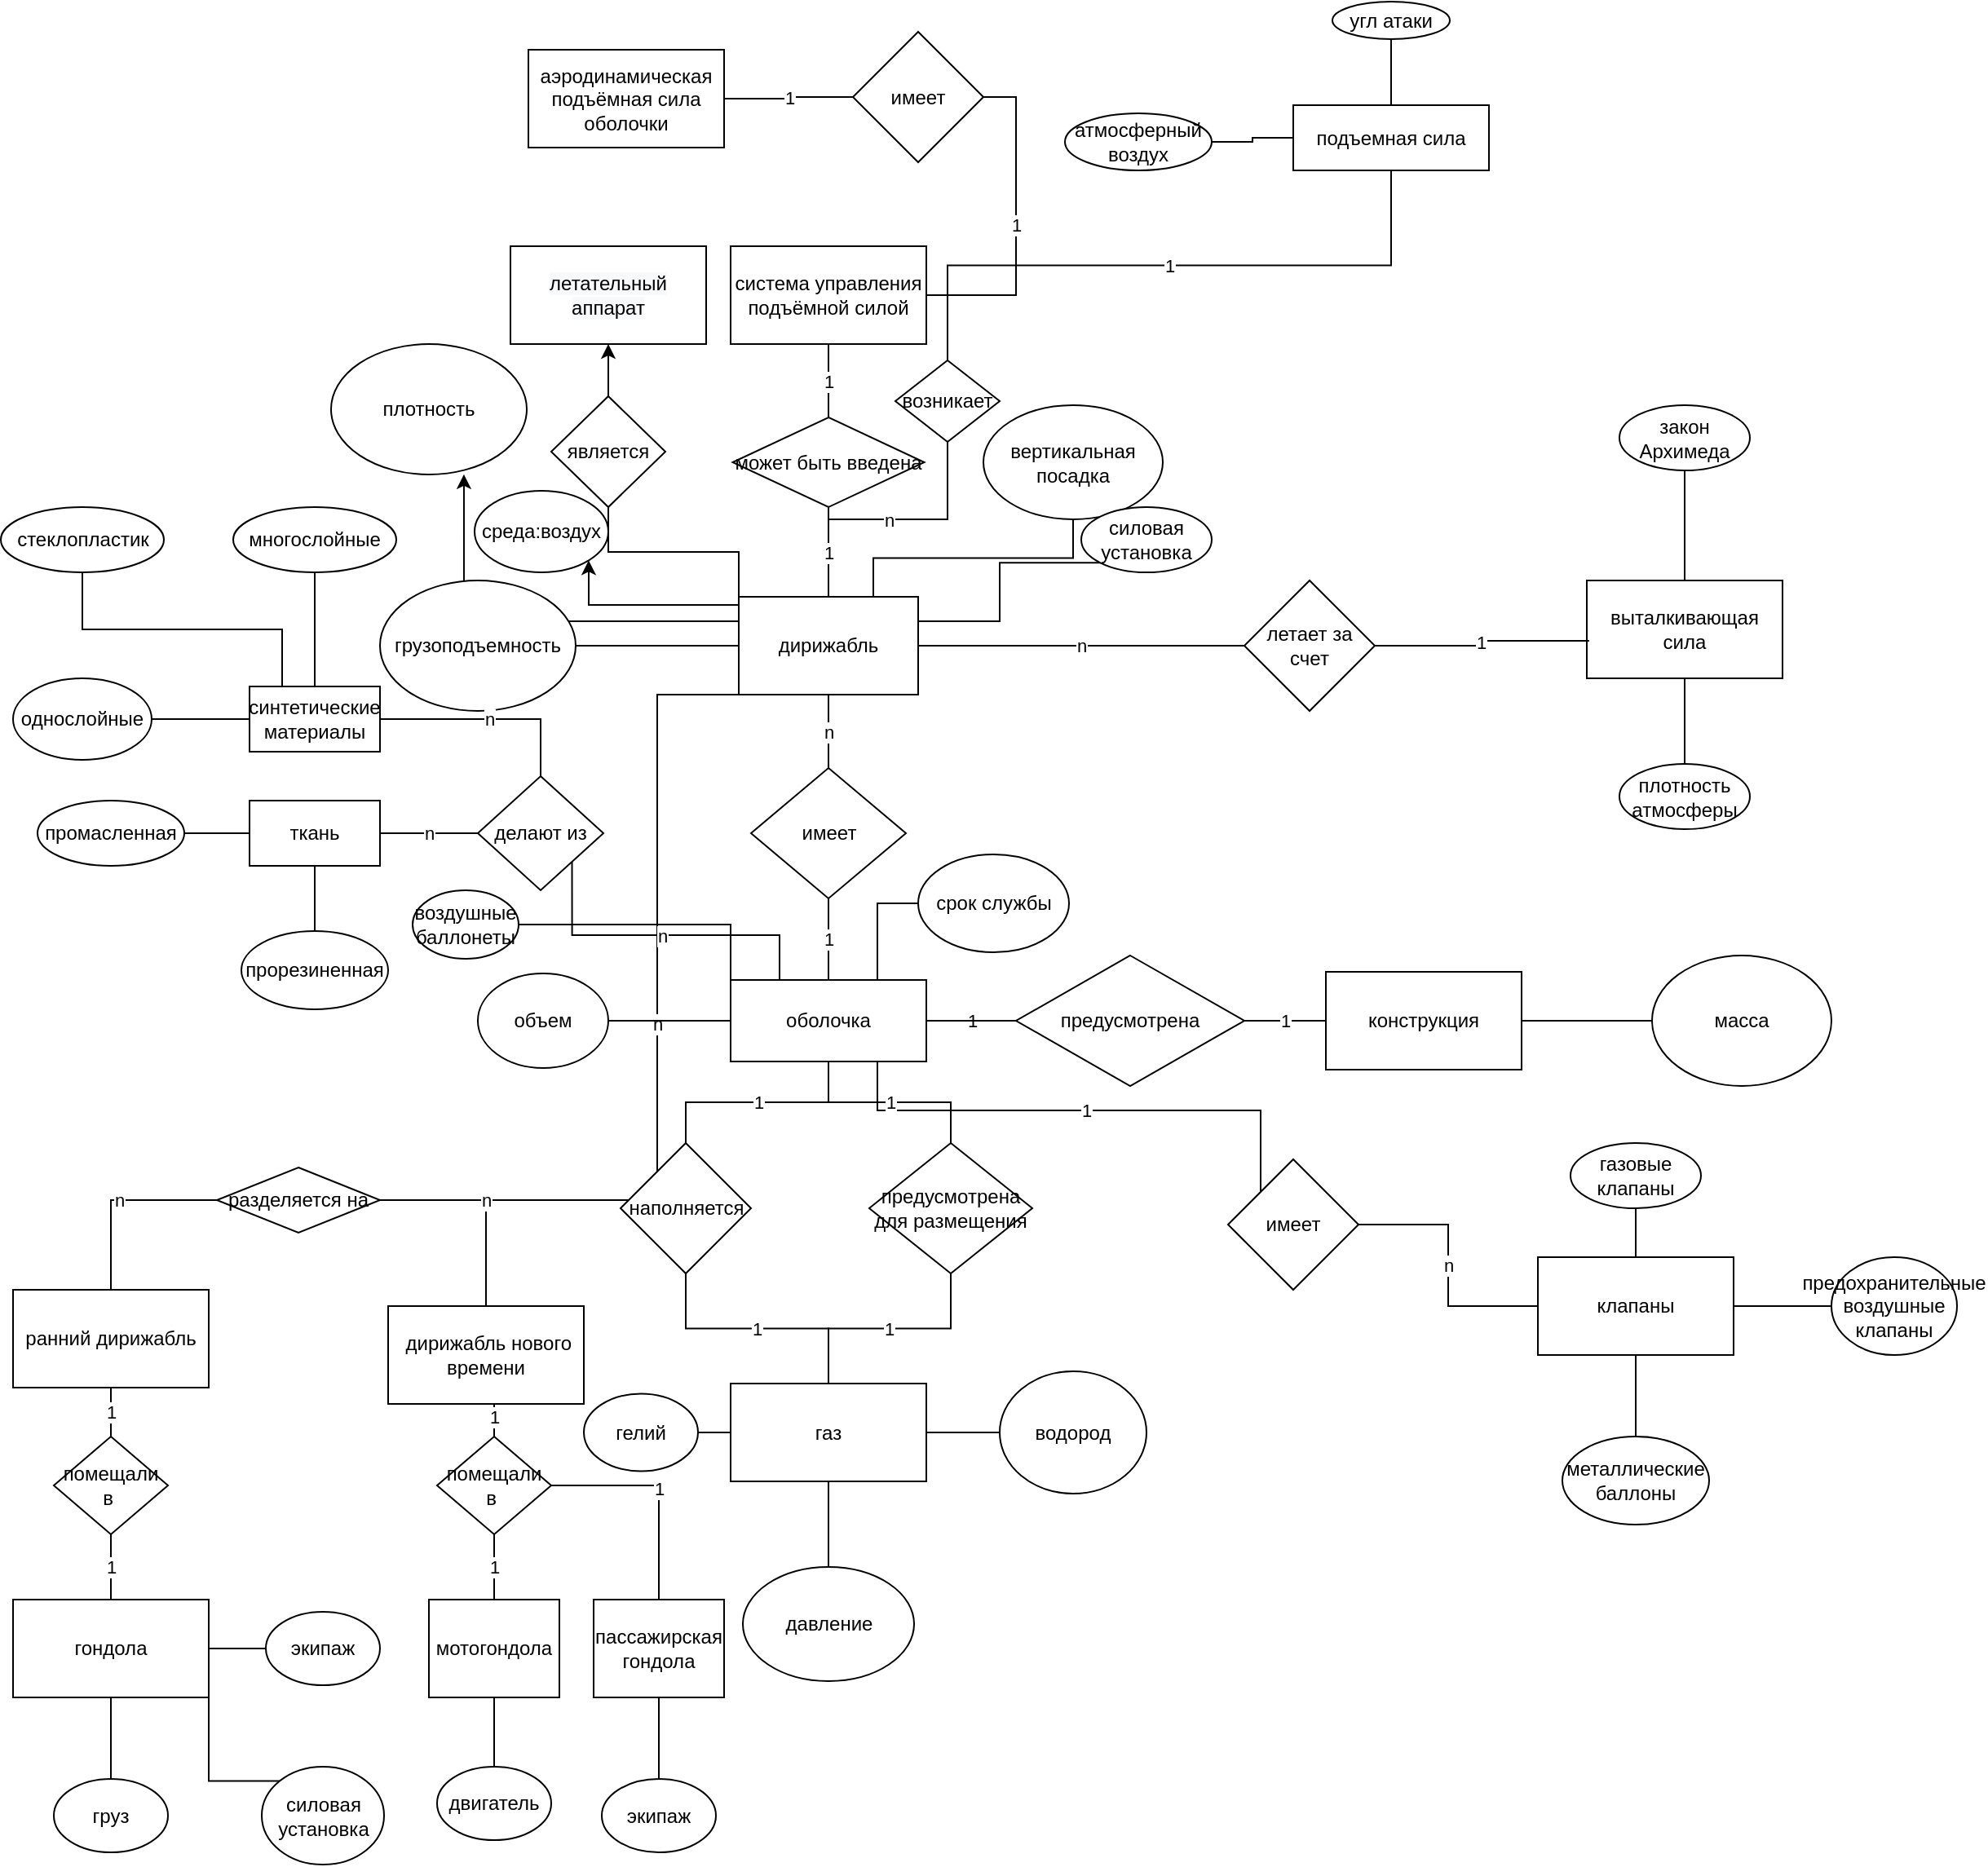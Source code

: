 <mxfile version="13.7.9" type="github">
  <diagram name="Page-1" id="e7e014a7-5840-1c2e-5031-d8a46d1fe8dd">
    <mxGraphModel dx="1019" dy="1300" grid="1" gridSize="10" guides="1" tooltips="1" connect="1" arrows="1" fold="1" page="1" pageScale="1" pageWidth="1169" pageHeight="826" background="#ffffff" math="0" shadow="0">
      <root>
        <mxCell id="0" />
        <mxCell id="1" parent="0" />
        <mxCell id="S3x_8TABIhDuIVY4ZjJv-3" style="edgeStyle=orthogonalEdgeStyle;rounded=0;orthogonalLoop=1;jettySize=auto;html=1;exitX=0;exitY=0.5;exitDx=0;exitDy=0;entryX=1;entryY=0.5;entryDx=0;entryDy=0;endArrow=none;endFill=0;" parent="1" source="-91IB5rKH4mA4wppxQWp-46" target="S3x_8TABIhDuIVY4ZjJv-2" edge="1">
          <mxGeometry relative="1" as="geometry" />
        </mxCell>
        <mxCell id="S3x_8TABIhDuIVY4ZjJv-4" value="n" style="edgeStyle=orthogonalEdgeStyle;rounded=0;orthogonalLoop=1;jettySize=auto;html=1;exitX=0.5;exitY=1;exitDx=0;exitDy=0;entryX=0.5;entryY=0;entryDx=0;entryDy=0;endArrow=none;endFill=0;" parent="1" source="-91IB5rKH4mA4wppxQWp-46" target="-91IB5rKH4mA4wppxQWp-58" edge="1">
          <mxGeometry relative="1" as="geometry" />
        </mxCell>
        <mxCell id="S3x_8TABIhDuIVY4ZjJv-77" style="edgeStyle=orthogonalEdgeStyle;rounded=0;orthogonalLoop=1;jettySize=auto;html=1;exitX=0.75;exitY=0;exitDx=0;exitDy=0;entryX=0.5;entryY=1;entryDx=0;entryDy=0;endArrow=none;endFill=0;" parent="1" source="-91IB5rKH4mA4wppxQWp-46" target="S3x_8TABIhDuIVY4ZjJv-76" edge="1">
          <mxGeometry relative="1" as="geometry" />
        </mxCell>
        <mxCell id="5s0B7zz0dAn83Aqs95Tz-6" style="edgeStyle=orthogonalEdgeStyle;rounded=0;orthogonalLoop=1;jettySize=auto;html=1;exitX=0;exitY=0.25;exitDx=0;exitDy=0;entryX=0.679;entryY=0.999;entryDx=0;entryDy=0;entryPerimeter=0;" parent="1" source="-91IB5rKH4mA4wppxQWp-46" target="5s0B7zz0dAn83Aqs95Tz-1" edge="1">
          <mxGeometry relative="1" as="geometry" />
        </mxCell>
        <mxCell id="5s0B7zz0dAn83Aqs95Tz-10" style="edgeStyle=orthogonalEdgeStyle;rounded=0;orthogonalLoop=1;jettySize=auto;html=1;exitX=0;exitY=0;exitDx=0;exitDy=0;entryX=1;entryY=1;entryDx=0;entryDy=0;" parent="1" source="-91IB5rKH4mA4wppxQWp-46" target="5s0B7zz0dAn83Aqs95Tz-9" edge="1">
          <mxGeometry relative="1" as="geometry">
            <Array as="points">
              <mxPoint x="480" y="230" />
              <mxPoint x="388" y="230" />
            </Array>
          </mxGeometry>
        </mxCell>
        <mxCell id="xfHBjtVTygURJ7ciJKjO-8" value="n" style="edgeStyle=orthogonalEdgeStyle;rounded=0;orthogonalLoop=1;jettySize=auto;html=1;exitX=1;exitY=0.5;exitDx=0;exitDy=0;endArrow=none;endFill=0;" edge="1" parent="1" source="-91IB5rKH4mA4wppxQWp-46" target="xfHBjtVTygURJ7ciJKjO-7">
          <mxGeometry relative="1" as="geometry" />
        </mxCell>
        <mxCell id="xfHBjtVTygURJ7ciJKjO-20" value="n" style="edgeStyle=orthogonalEdgeStyle;rounded=0;orthogonalLoop=1;jettySize=auto;html=1;exitX=0.5;exitY=0;exitDx=0;exitDy=0;entryX=0.5;entryY=1;entryDx=0;entryDy=0;endArrow=none;endFill=0;" edge="1" parent="1" source="-91IB5rKH4mA4wppxQWp-46" target="xfHBjtVTygURJ7ciJKjO-19">
          <mxGeometry relative="1" as="geometry" />
        </mxCell>
        <mxCell id="xfHBjtVTygURJ7ciJKjO-25" value="n" style="edgeStyle=orthogonalEdgeStyle;rounded=0;orthogonalLoop=1;jettySize=auto;html=1;exitX=0.25;exitY=1;exitDx=0;exitDy=0;entryX=1;entryY=0.5;entryDx=0;entryDy=0;endArrow=none;endFill=0;" edge="1" parent="1" source="-91IB5rKH4mA4wppxQWp-46" target="xfHBjtVTygURJ7ciJKjO-24">
          <mxGeometry relative="1" as="geometry">
            <Array as="points">
              <mxPoint x="430" y="285" />
              <mxPoint x="430" y="595" />
            </Array>
          </mxGeometry>
        </mxCell>
        <mxCell id="-91IB5rKH4mA4wppxQWp-46" value="дирижабль" style="rounded=0;whiteSpace=wrap;html=1;" parent="1" vertex="1">
          <mxGeometry x="480" y="225" width="110" height="60" as="geometry" />
        </mxCell>
        <mxCell id="-91IB5rKH4mA4wppxQWp-52" style="edgeStyle=orthogonalEdgeStyle;rounded=0;orthogonalLoop=1;jettySize=auto;html=1;exitX=0.5;exitY=1;exitDx=0;exitDy=0;entryX=0;entryY=0;entryDx=0;entryDy=0;endArrow=none;endFill=0;" parent="1" source="5s0B7zz0dAn83Aqs95Tz-4" target="-91IB5rKH4mA4wppxQWp-46" edge="1">
          <mxGeometry relative="1" as="geometry">
            <mxPoint x="405" y="177.5" as="sourcePoint" />
          </mxGeometry>
        </mxCell>
        <mxCell id="S3x_8TABIhDuIVY4ZjJv-54" value="n" style="edgeStyle=orthogonalEdgeStyle;rounded=0;orthogonalLoop=1;jettySize=auto;html=1;exitX=0.25;exitY=0;exitDx=0;exitDy=0;entryX=1;entryY=1;entryDx=0;entryDy=0;endArrow=none;endFill=0;" parent="1" source="-91IB5rKH4mA4wppxQWp-57" target="S3x_8TABIhDuIVY4ZjJv-53" edge="1">
          <mxGeometry relative="1" as="geometry" />
        </mxCell>
        <mxCell id="5s0B7zz0dAn83Aqs95Tz-27" value="1" style="edgeStyle=orthogonalEdgeStyle;rounded=0;orthogonalLoop=1;jettySize=auto;html=1;exitX=0.75;exitY=1;exitDx=0;exitDy=0;entryX=0;entryY=0;entryDx=0;entryDy=0;endArrow=none;endFill=0;" parent="1" source="-91IB5rKH4mA4wppxQWp-57" target="5s0B7zz0dAn83Aqs95Tz-26" edge="1">
          <mxGeometry relative="1" as="geometry" />
        </mxCell>
        <mxCell id="-91IB5rKH4mA4wppxQWp-57" value="оболочка" style="rounded=0;whiteSpace=wrap;html=1;" parent="1" vertex="1">
          <mxGeometry x="475" y="460" width="120" height="50" as="geometry" />
        </mxCell>
        <mxCell id="S3x_8TABIhDuIVY4ZjJv-5" value="1" style="edgeStyle=orthogonalEdgeStyle;rounded=0;orthogonalLoop=1;jettySize=auto;html=1;exitX=0.5;exitY=1;exitDx=0;exitDy=0;endArrow=none;endFill=0;" parent="1" source="-91IB5rKH4mA4wppxQWp-58" target="-91IB5rKH4mA4wppxQWp-57" edge="1">
          <mxGeometry relative="1" as="geometry" />
        </mxCell>
        <mxCell id="-91IB5rKH4mA4wppxQWp-58" value="имеет" style="rhombus;whiteSpace=wrap;html=1;" parent="1" vertex="1">
          <mxGeometry x="487.5" y="330" width="95" height="80" as="geometry" />
        </mxCell>
        <mxCell id="-91IB5rKH4mA4wppxQWp-66" value="водород" style="ellipse;whiteSpace=wrap;html=1;" parent="1" vertex="1">
          <mxGeometry x="640" y="700" width="90" height="75" as="geometry" />
        </mxCell>
        <mxCell id="-91IB5rKH4mA4wppxQWp-69" value="1" style="edgeStyle=orthogonalEdgeStyle;rounded=0;orthogonalLoop=1;jettySize=auto;html=1;exitX=0.5;exitY=0;exitDx=0;exitDy=0;entryX=0.5;entryY=1;entryDx=0;entryDy=0;endArrow=none;endFill=0;" parent="1" source="S3x_8TABIhDuIVY4ZjJv-31" target="-91IB5rKH4mA4wppxQWp-57" edge="1">
          <mxGeometry relative="1" as="geometry">
            <mxPoint x="535" y="540" as="sourcePoint" />
          </mxGeometry>
        </mxCell>
        <mxCell id="S3x_8TABIhDuIVY4ZjJv-6" style="edgeStyle=orthogonalEdgeStyle;rounded=0;orthogonalLoop=1;jettySize=auto;html=1;exitX=1;exitY=0.5;exitDx=0;exitDy=0;entryX=0;entryY=0.5;entryDx=0;entryDy=0;endArrow=none;endFill=0;" parent="1" source="S3x_8TABIhDuIVY4ZjJv-30" target="-91IB5rKH4mA4wppxQWp-66" edge="1">
          <mxGeometry relative="1" as="geometry">
            <mxPoint x="582.5" y="570" as="sourcePoint" />
          </mxGeometry>
        </mxCell>
        <mxCell id="S3x_8TABIhDuIVY4ZjJv-8" style="edgeStyle=orthogonalEdgeStyle;rounded=0;orthogonalLoop=1;jettySize=auto;html=1;endArrow=none;endFill=0;exitX=0;exitY=0.5;exitDx=0;exitDy=0;" parent="1" source="S3x_8TABIhDuIVY4ZjJv-30" target="S3x_8TABIhDuIVY4ZjJv-7" edge="1">
          <mxGeometry relative="1" as="geometry">
            <mxPoint x="470" y="670" as="sourcePoint" />
          </mxGeometry>
        </mxCell>
        <mxCell id="-91IB5rKH4mA4wppxQWp-71" style="edgeStyle=orthogonalEdgeStyle;rounded=0;orthogonalLoop=1;jettySize=auto;html=1;exitX=1;exitY=0.5;exitDx=0;exitDy=0;entryX=0;entryY=0.5;entryDx=0;entryDy=0;endArrow=none;endFill=0;" parent="1" source="-91IB5rKH4mA4wppxQWp-70" target="-91IB5rKH4mA4wppxQWp-57" edge="1">
          <mxGeometry relative="1" as="geometry" />
        </mxCell>
        <mxCell id="-91IB5rKH4mA4wppxQWp-70" value="объем" style="ellipse;whiteSpace=wrap;html=1;" parent="1" vertex="1">
          <mxGeometry x="320" y="456" width="80" height="58" as="geometry" />
        </mxCell>
        <mxCell id="S3x_8TABIhDuIVY4ZjJv-2" value="грузоподъемность" style="ellipse;whiteSpace=wrap;html=1;" parent="1" vertex="1">
          <mxGeometry x="260" y="215" width="120" height="80" as="geometry" />
        </mxCell>
        <mxCell id="S3x_8TABIhDuIVY4ZjJv-7" value="гелий" style="ellipse;whiteSpace=wrap;html=1;" parent="1" vertex="1">
          <mxGeometry x="385" y="713.75" width="70" height="47.5" as="geometry" />
        </mxCell>
        <mxCell id="S3x_8TABIhDuIVY4ZjJv-21" style="edgeStyle=orthogonalEdgeStyle;rounded=0;orthogonalLoop=1;jettySize=auto;html=1;exitX=1;exitY=0.5;exitDx=0;exitDy=0;endArrow=none;endFill=0;" parent="1" source="S3x_8TABIhDuIVY4ZjJv-19" target="S3x_8TABIhDuIVY4ZjJv-20" edge="1">
          <mxGeometry relative="1" as="geometry" />
        </mxCell>
        <mxCell id="S3x_8TABIhDuIVY4ZjJv-24" value="1" style="edgeStyle=orthogonalEdgeStyle;rounded=0;orthogonalLoop=1;jettySize=auto;html=1;exitX=0;exitY=0.5;exitDx=0;exitDy=0;entryX=1;entryY=0.5;entryDx=0;entryDy=0;endArrow=none;endFill=0;" parent="1" source="S3x_8TABIhDuIVY4ZjJv-19" target="S3x_8TABIhDuIVY4ZjJv-22" edge="1">
          <mxGeometry relative="1" as="geometry" />
        </mxCell>
        <mxCell id="S3x_8TABIhDuIVY4ZjJv-19" value="конструкция" style="rounded=0;whiteSpace=wrap;html=1;" parent="1" vertex="1">
          <mxGeometry x="840" y="455" width="120" height="60" as="geometry" />
        </mxCell>
        <mxCell id="S3x_8TABIhDuIVY4ZjJv-20" value="масса" style="ellipse;whiteSpace=wrap;html=1;" parent="1" vertex="1">
          <mxGeometry x="1040" y="445" width="110" height="80" as="geometry" />
        </mxCell>
        <mxCell id="S3x_8TABIhDuIVY4ZjJv-25" value="1" style="edgeStyle=orthogonalEdgeStyle;rounded=0;orthogonalLoop=1;jettySize=auto;html=1;exitX=0;exitY=0.5;exitDx=0;exitDy=0;entryX=1;entryY=0.5;entryDx=0;entryDy=0;endArrow=none;endFill=0;" parent="1" source="S3x_8TABIhDuIVY4ZjJv-22" target="-91IB5rKH4mA4wppxQWp-57" edge="1">
          <mxGeometry relative="1" as="geometry" />
        </mxCell>
        <mxCell id="xfHBjtVTygURJ7ciJKjO-51" value="" style="edgeStyle=orthogonalEdgeStyle;rounded=0;orthogonalLoop=1;jettySize=auto;html=1;endArrow=none;endFill=0;" edge="1" parent="1" source="S3x_8TABIhDuIVY4ZjJv-22" target="-91IB5rKH4mA4wppxQWp-57">
          <mxGeometry relative="1" as="geometry" />
        </mxCell>
        <mxCell id="S3x_8TABIhDuIVY4ZjJv-22" value="предусмотрена" style="rhombus;whiteSpace=wrap;html=1;" parent="1" vertex="1">
          <mxGeometry x="650" y="445" width="140" height="80" as="geometry" />
        </mxCell>
        <mxCell id="S3x_8TABIhDuIVY4ZjJv-43" style="edgeStyle=orthogonalEdgeStyle;rounded=0;orthogonalLoop=1;jettySize=auto;html=1;exitX=0.5;exitY=1;exitDx=0;exitDy=0;entryX=0.5;entryY=0;entryDx=0;entryDy=0;endArrow=none;endFill=0;" parent="1" source="S3x_8TABIhDuIVY4ZjJv-30" target="S3x_8TABIhDuIVY4ZjJv-42" edge="1">
          <mxGeometry relative="1" as="geometry" />
        </mxCell>
        <mxCell id="S3x_8TABIhDuIVY4ZjJv-30" value="газ" style="rounded=0;whiteSpace=wrap;html=1;" parent="1" vertex="1">
          <mxGeometry x="475" y="707.5" width="120" height="60" as="geometry" />
        </mxCell>
        <mxCell id="S3x_8TABIhDuIVY4ZjJv-32" value="1" style="edgeStyle=orthogonalEdgeStyle;rounded=0;orthogonalLoop=1;jettySize=auto;html=1;exitX=0.5;exitY=1;exitDx=0;exitDy=0;entryX=0.5;entryY=0;entryDx=0;entryDy=0;endArrow=none;endFill=0;" parent="1" source="S3x_8TABIhDuIVY4ZjJv-31" target="S3x_8TABIhDuIVY4ZjJv-30" edge="1">
          <mxGeometry relative="1" as="geometry" />
        </mxCell>
        <mxCell id="S3x_8TABIhDuIVY4ZjJv-31" value="наполняется" style="rhombus;whiteSpace=wrap;html=1;" parent="1" vertex="1">
          <mxGeometry x="407.5" y="560" width="80" height="80" as="geometry" />
        </mxCell>
        <mxCell id="S3x_8TABIhDuIVY4ZjJv-40" value="1" style="edgeStyle=orthogonalEdgeStyle;rounded=0;orthogonalLoop=1;jettySize=auto;html=1;exitX=0.5;exitY=0;exitDx=0;exitDy=0;entryX=0.5;entryY=1;entryDx=0;entryDy=0;endArrow=none;endFill=0;" parent="1" source="S3x_8TABIhDuIVY4ZjJv-39" target="-91IB5rKH4mA4wppxQWp-57" edge="1">
          <mxGeometry relative="1" as="geometry" />
        </mxCell>
        <mxCell id="S3x_8TABIhDuIVY4ZjJv-41" value="1" style="edgeStyle=orthogonalEdgeStyle;rounded=0;orthogonalLoop=1;jettySize=auto;html=1;exitX=0.5;exitY=1;exitDx=0;exitDy=0;entryX=0.5;entryY=0;entryDx=0;entryDy=0;endArrow=none;endFill=0;" parent="1" source="S3x_8TABIhDuIVY4ZjJv-39" target="S3x_8TABIhDuIVY4ZjJv-30" edge="1">
          <mxGeometry relative="1" as="geometry" />
        </mxCell>
        <mxCell id="S3x_8TABIhDuIVY4ZjJv-39" value="предусмотрена для размещения" style="rhombus;whiteSpace=wrap;html=1;" parent="1" vertex="1">
          <mxGeometry x="560" y="560" width="100" height="80" as="geometry" />
        </mxCell>
        <mxCell id="S3x_8TABIhDuIVY4ZjJv-42" value="давление" style="ellipse;whiteSpace=wrap;html=1;" parent="1" vertex="1">
          <mxGeometry x="482.5" y="820" width="105" height="70" as="geometry" />
        </mxCell>
        <mxCell id="S3x_8TABIhDuIVY4ZjJv-47" style="edgeStyle=orthogonalEdgeStyle;rounded=0;orthogonalLoop=1;jettySize=auto;html=1;exitX=0;exitY=0.5;exitDx=0;exitDy=0;entryX=0.75;entryY=0;entryDx=0;entryDy=0;endArrow=none;endFill=0;" parent="1" source="S3x_8TABIhDuIVY4ZjJv-46" target="-91IB5rKH4mA4wppxQWp-57" edge="1">
          <mxGeometry relative="1" as="geometry" />
        </mxCell>
        <mxCell id="S3x_8TABIhDuIVY4ZjJv-46" value="срок службы" style="ellipse;whiteSpace=wrap;html=1;" parent="1" vertex="1">
          <mxGeometry x="590" y="383" width="92.5" height="60" as="geometry" />
        </mxCell>
        <mxCell id="S3x_8TABIhDuIVY4ZjJv-48" value="промасленная" style="ellipse;whiteSpace=wrap;html=1;" parent="1" vertex="1">
          <mxGeometry x="50" y="350" width="90" height="40" as="geometry" />
        </mxCell>
        <mxCell id="S3x_8TABIhDuIVY4ZjJv-50" value="прорезиненная" style="ellipse;whiteSpace=wrap;html=1;" parent="1" vertex="1">
          <mxGeometry x="175" y="430" width="90" height="48" as="geometry" />
        </mxCell>
        <mxCell id="S3x_8TABIhDuIVY4ZjJv-59" value="n" style="edgeStyle=orthogonalEdgeStyle;rounded=0;orthogonalLoop=1;jettySize=auto;html=1;exitX=0;exitY=0.5;exitDx=0;exitDy=0;entryX=1;entryY=0.5;entryDx=0;entryDy=0;endArrow=none;endFill=0;" parent="1" source="S3x_8TABIhDuIVY4ZjJv-53" target="S3x_8TABIhDuIVY4ZjJv-55" edge="1">
          <mxGeometry relative="1" as="geometry" />
        </mxCell>
        <mxCell id="S3x_8TABIhDuIVY4ZjJv-61" value="n" style="edgeStyle=orthogonalEdgeStyle;rounded=0;orthogonalLoop=1;jettySize=auto;html=1;exitX=0.5;exitY=0;exitDx=0;exitDy=0;entryX=1;entryY=0.5;entryDx=0;entryDy=0;endArrow=none;endFill=0;" parent="1" source="S3x_8TABIhDuIVY4ZjJv-53" target="S3x_8TABIhDuIVY4ZjJv-60" edge="1">
          <mxGeometry relative="1" as="geometry" />
        </mxCell>
        <mxCell id="S3x_8TABIhDuIVY4ZjJv-53" value="делают из" style="rhombus;whiteSpace=wrap;html=1;" parent="1" vertex="1">
          <mxGeometry x="320" y="335" width="77" height="70" as="geometry" />
        </mxCell>
        <mxCell id="S3x_8TABIhDuIVY4ZjJv-57" style="edgeStyle=orthogonalEdgeStyle;rounded=0;orthogonalLoop=1;jettySize=auto;html=1;exitX=0.5;exitY=1;exitDx=0;exitDy=0;entryX=0.5;entryY=0;entryDx=0;entryDy=0;endArrow=none;endFill=0;" parent="1" source="S3x_8TABIhDuIVY4ZjJv-55" target="S3x_8TABIhDuIVY4ZjJv-50" edge="1">
          <mxGeometry relative="1" as="geometry" />
        </mxCell>
        <mxCell id="S3x_8TABIhDuIVY4ZjJv-58" style="edgeStyle=orthogonalEdgeStyle;rounded=0;orthogonalLoop=1;jettySize=auto;html=1;exitX=0;exitY=0.5;exitDx=0;exitDy=0;entryX=1;entryY=0.5;entryDx=0;entryDy=0;endArrow=none;endFill=0;" parent="1" source="S3x_8TABIhDuIVY4ZjJv-55" target="S3x_8TABIhDuIVY4ZjJv-48" edge="1">
          <mxGeometry relative="1" as="geometry" />
        </mxCell>
        <mxCell id="S3x_8TABIhDuIVY4ZjJv-55" value="ткань" style="whiteSpace=wrap;html=1;" parent="1" vertex="1">
          <mxGeometry x="180" y="350" width="80" height="40" as="geometry" />
        </mxCell>
        <mxCell id="S3x_8TABIhDuIVY4ZjJv-64" style="edgeStyle=orthogonalEdgeStyle;rounded=0;orthogonalLoop=1;jettySize=auto;html=1;exitX=0;exitY=0.5;exitDx=0;exitDy=0;entryX=1;entryY=0.5;entryDx=0;entryDy=0;endArrow=none;endFill=0;" parent="1" source="S3x_8TABIhDuIVY4ZjJv-60" target="S3x_8TABIhDuIVY4ZjJv-62" edge="1">
          <mxGeometry relative="1" as="geometry" />
        </mxCell>
        <mxCell id="S3x_8TABIhDuIVY4ZjJv-60" value="синтетические материалы" style="rounded=0;whiteSpace=wrap;html=1;" parent="1" vertex="1">
          <mxGeometry x="180" y="280" width="80" height="40" as="geometry" />
        </mxCell>
        <mxCell id="S3x_8TABIhDuIVY4ZjJv-62" value="однослойные" style="ellipse;whiteSpace=wrap;html=1;" parent="1" vertex="1">
          <mxGeometry x="35" y="275" width="85" height="50" as="geometry" />
        </mxCell>
        <mxCell id="S3x_8TABIhDuIVY4ZjJv-65" style="edgeStyle=orthogonalEdgeStyle;rounded=0;orthogonalLoop=1;jettySize=auto;html=1;exitX=0.5;exitY=1;exitDx=0;exitDy=0;endArrow=none;endFill=0;" parent="1" source="S3x_8TABIhDuIVY4ZjJv-63" target="S3x_8TABIhDuIVY4ZjJv-60" edge="1">
          <mxGeometry relative="1" as="geometry" />
        </mxCell>
        <mxCell id="S3x_8TABIhDuIVY4ZjJv-63" value="многослойные" style="ellipse;whiteSpace=wrap;html=1;" parent="1" vertex="1">
          <mxGeometry x="170" y="170" width="100" height="40" as="geometry" />
        </mxCell>
        <mxCell id="S3x_8TABIhDuIVY4ZjJv-67" style="edgeStyle=orthogonalEdgeStyle;rounded=0;orthogonalLoop=1;jettySize=auto;html=1;exitX=0.5;exitY=1;exitDx=0;exitDy=0;entryX=0.25;entryY=0;entryDx=0;entryDy=0;endArrow=none;endFill=0;" parent="1" source="S3x_8TABIhDuIVY4ZjJv-66" target="S3x_8TABIhDuIVY4ZjJv-60" edge="1">
          <mxGeometry relative="1" as="geometry" />
        </mxCell>
        <mxCell id="S3x_8TABIhDuIVY4ZjJv-66" value="стеклопластик" style="ellipse;whiteSpace=wrap;html=1;" parent="1" vertex="1">
          <mxGeometry x="27.5" y="170" width="100" height="40" as="geometry" />
        </mxCell>
        <mxCell id="5s0B7zz0dAn83Aqs95Tz-35" value="1" style="edgeStyle=orthogonalEdgeStyle;rounded=0;orthogonalLoop=1;jettySize=auto;html=1;exitX=1;exitY=0.5;exitDx=0;exitDy=0;entryX=1;entryY=0.5;entryDx=0;entryDy=0;endArrow=none;endFill=0;" parent="1" source="S3x_8TABIhDuIVY4ZjJv-68" target="5s0B7zz0dAn83Aqs95Tz-34" edge="1">
          <mxGeometry relative="1" as="geometry" />
        </mxCell>
        <mxCell id="S3x_8TABIhDuIVY4ZjJv-68" value="система управления подъёмной силой" style="rounded=0;whiteSpace=wrap;html=1;" parent="1" vertex="1">
          <mxGeometry x="475" y="10" width="120" height="60" as="geometry" />
        </mxCell>
        <mxCell id="S3x_8TABIhDuIVY4ZjJv-70" value="1" style="edgeStyle=orthogonalEdgeStyle;rounded=0;orthogonalLoop=1;jettySize=auto;html=1;exitX=0.5;exitY=0;exitDx=0;exitDy=0;entryX=0.5;entryY=1;entryDx=0;entryDy=0;endArrow=none;endFill=0;" parent="1" source="S3x_8TABIhDuIVY4ZjJv-69" target="S3x_8TABIhDuIVY4ZjJv-68" edge="1">
          <mxGeometry relative="1" as="geometry" />
        </mxCell>
        <mxCell id="S3x_8TABIhDuIVY4ZjJv-71" value="1" style="edgeStyle=orthogonalEdgeStyle;rounded=0;orthogonalLoop=1;jettySize=auto;html=1;exitX=0.5;exitY=1;exitDx=0;exitDy=0;entryX=0.5;entryY=0;entryDx=0;entryDy=0;endArrow=none;endFill=0;" parent="1" source="S3x_8TABIhDuIVY4ZjJv-69" target="-91IB5rKH4mA4wppxQWp-46" edge="1">
          <mxGeometry relative="1" as="geometry" />
        </mxCell>
        <mxCell id="S3x_8TABIhDuIVY4ZjJv-69" value="может быть введена" style="rhombus;whiteSpace=wrap;html=1;" parent="1" vertex="1">
          <mxGeometry x="476.25" y="115" width="117.5" height="55" as="geometry" />
        </mxCell>
        <mxCell id="S3x_8TABIhDuIVY4ZjJv-76" value="вертикальная посадка" style="ellipse;whiteSpace=wrap;html=1;" parent="1" vertex="1">
          <mxGeometry x="630" y="107.5" width="110" height="70" as="geometry" />
        </mxCell>
        <mxCell id="S3x_8TABIhDuIVY4ZjJv-91" style="edgeStyle=orthogonalEdgeStyle;rounded=0;orthogonalLoop=1;jettySize=auto;html=1;exitX=1;exitY=0.5;exitDx=0;exitDy=0;entryX=0;entryY=0;entryDx=0;entryDy=0;endArrow=none;endFill=0;" parent="1" source="S3x_8TABIhDuIVY4ZjJv-90" target="-91IB5rKH4mA4wppxQWp-57" edge="1">
          <mxGeometry relative="1" as="geometry" />
        </mxCell>
        <mxCell id="S3x_8TABIhDuIVY4ZjJv-90" value="воздушные баллонеты" style="ellipse;whiteSpace=wrap;html=1;" parent="1" vertex="1">
          <mxGeometry x="280" y="405" width="65" height="42" as="geometry" />
        </mxCell>
        <mxCell id="S3x_8TABIhDuIVY4ZjJv-93" style="edgeStyle=orthogonalEdgeStyle;rounded=0;orthogonalLoop=1;jettySize=auto;html=1;exitX=0.5;exitY=0;exitDx=0;exitDy=0;entryX=0.5;entryY=1;entryDx=0;entryDy=0;endArrow=none;endFill=0;" parent="1" source="S3x_8TABIhDuIVY4ZjJv-92" target="5s0B7zz0dAn83Aqs95Tz-23" edge="1">
          <mxGeometry relative="1" as="geometry" />
        </mxCell>
        <mxCell id="S3x_8TABIhDuIVY4ZjJv-92" value="металлические баллоны" style="ellipse;whiteSpace=wrap;html=1;" parent="1" vertex="1">
          <mxGeometry x="985" y="740" width="90" height="54" as="geometry" />
        </mxCell>
        <mxCell id="S3x_8TABIhDuIVY4ZjJv-101" style="edgeStyle=orthogonalEdgeStyle;rounded=0;orthogonalLoop=1;jettySize=auto;html=1;exitX=0;exitY=1;exitDx=0;exitDy=0;entryX=1;entryY=0.25;entryDx=0;entryDy=0;endArrow=none;endFill=0;" parent="1" source="S3x_8TABIhDuIVY4ZjJv-100" target="-91IB5rKH4mA4wppxQWp-46" edge="1">
          <mxGeometry relative="1" as="geometry" />
        </mxCell>
        <mxCell id="S3x_8TABIhDuIVY4ZjJv-100" value="силовая установка" style="ellipse;whiteSpace=wrap;html=1;" parent="1" vertex="1">
          <mxGeometry x="690" y="170" width="80" height="40" as="geometry" />
        </mxCell>
        <mxCell id="5s0B7zz0dAn83Aqs95Tz-1" value="плотность" style="ellipse;whiteSpace=wrap;html=1;" parent="1" vertex="1">
          <mxGeometry x="230" y="70" width="120" height="80" as="geometry" />
        </mxCell>
        <mxCell id="5s0B7zz0dAn83Aqs95Tz-3" value="&lt;meta charset=&quot;utf-8&quot;&gt;&lt;span style=&quot;color: rgb(0, 0, 0); font-family: helvetica; font-size: 12px; font-style: normal; font-weight: 400; letter-spacing: normal; text-align: center; text-indent: 0px; text-transform: none; word-spacing: 0px; background-color: rgb(248, 249, 250); display: inline; float: none;&quot;&gt;летательный аппарат&lt;/span&gt;" style="rounded=0;whiteSpace=wrap;html=1;" parent="1" vertex="1">
          <mxGeometry x="340" y="10" width="120" height="60" as="geometry" />
        </mxCell>
        <mxCell id="5s0B7zz0dAn83Aqs95Tz-7" style="edgeStyle=orthogonalEdgeStyle;rounded=0;orthogonalLoop=1;jettySize=auto;html=1;exitX=0.5;exitY=0;exitDx=0;exitDy=0;entryX=0.5;entryY=1;entryDx=0;entryDy=0;" parent="1" source="5s0B7zz0dAn83Aqs95Tz-4" target="5s0B7zz0dAn83Aqs95Tz-3" edge="1">
          <mxGeometry relative="1" as="geometry" />
        </mxCell>
        <mxCell id="5s0B7zz0dAn83Aqs95Tz-4" value="является" style="rhombus;whiteSpace=wrap;html=1;" parent="1" vertex="1">
          <mxGeometry x="365" y="102" width="70" height="68" as="geometry" />
        </mxCell>
        <mxCell id="5s0B7zz0dAn83Aqs95Tz-8" value="выталкивающая сила" style="rounded=0;whiteSpace=wrap;html=1;" parent="1" vertex="1">
          <mxGeometry x="1000" y="215" width="120" height="60" as="geometry" />
        </mxCell>
        <mxCell id="5s0B7zz0dAn83Aqs95Tz-9" value="среда:воздух" style="ellipse;whiteSpace=wrap;html=1;" parent="1" vertex="1">
          <mxGeometry x="318" y="160" width="82" height="50" as="geometry" />
        </mxCell>
        <mxCell id="xfHBjtVTygURJ7ciJKjO-42" value="1" style="edgeStyle=orthogonalEdgeStyle;rounded=0;orthogonalLoop=1;jettySize=auto;html=1;exitX=0.5;exitY=1;exitDx=0;exitDy=0;entryX=0.5;entryY=0;entryDx=0;entryDy=0;endArrow=none;endFill=0;" edge="1" parent="1" source="5s0B7zz0dAn83Aqs95Tz-11" target="xfHBjtVTygURJ7ciJKjO-41">
          <mxGeometry relative="1" as="geometry" />
        </mxCell>
        <mxCell id="5s0B7zz0dAn83Aqs95Tz-11" value="&amp;nbsp;дирижабль нового времени" style="rounded=0;whiteSpace=wrap;html=1;" parent="1" vertex="1">
          <mxGeometry x="265" y="660" width="120" height="60" as="geometry" />
        </mxCell>
        <mxCell id="xfHBjtVTygURJ7ciJKjO-30" value="1" style="edgeStyle=orthogonalEdgeStyle;rounded=0;orthogonalLoop=1;jettySize=auto;html=1;exitX=0.5;exitY=1;exitDx=0;exitDy=0;entryX=0.5;entryY=0;entryDx=0;entryDy=0;endArrow=none;endFill=0;" edge="1" parent="1" source="5s0B7zz0dAn83Aqs95Tz-13" target="xfHBjtVTygURJ7ciJKjO-29">
          <mxGeometry relative="1" as="geometry" />
        </mxCell>
        <mxCell id="5s0B7zz0dAn83Aqs95Tz-13" value="ранний дирижабль" style="rounded=0;whiteSpace=wrap;html=1;" parent="1" vertex="1">
          <mxGeometry x="35" y="650" width="120" height="60" as="geometry" />
        </mxCell>
        <mxCell id="5s0B7zz0dAn83Aqs95Tz-18" value="подъемная сила" style="rounded=0;whiteSpace=wrap;html=1;" parent="1" vertex="1">
          <mxGeometry x="820" y="-76.5" width="120" height="40" as="geometry" />
        </mxCell>
        <mxCell id="xfHBjtVTygURJ7ciJKjO-23" style="edgeStyle=orthogonalEdgeStyle;rounded=0;orthogonalLoop=1;jettySize=auto;html=1;exitX=0.5;exitY=1;exitDx=0;exitDy=0;entryX=0.5;entryY=0;entryDx=0;entryDy=0;endArrow=none;endFill=0;" edge="1" parent="1" source="5s0B7zz0dAn83Aqs95Tz-20" target="5s0B7zz0dAn83Aqs95Tz-18">
          <mxGeometry relative="1" as="geometry" />
        </mxCell>
        <mxCell id="5s0B7zz0dAn83Aqs95Tz-20" value="угл атаки" style="ellipse;whiteSpace=wrap;html=1;" parent="1" vertex="1">
          <mxGeometry x="844" y="-140" width="72" height="23" as="geometry" />
        </mxCell>
        <mxCell id="xfHBjtVTygURJ7ciJKjO-22" style="edgeStyle=orthogonalEdgeStyle;rounded=0;orthogonalLoop=1;jettySize=auto;html=1;exitX=1;exitY=0.5;exitDx=0;exitDy=0;entryX=0;entryY=0.5;entryDx=0;entryDy=0;endArrow=none;endFill=0;" edge="1" parent="1" source="5s0B7zz0dAn83Aqs95Tz-21" target="5s0B7zz0dAn83Aqs95Tz-18">
          <mxGeometry relative="1" as="geometry" />
        </mxCell>
        <mxCell id="5s0B7zz0dAn83Aqs95Tz-21" value="атмосферный воздух" style="ellipse;whiteSpace=wrap;html=1;" parent="1" vertex="1">
          <mxGeometry x="680" y="-71.5" width="90" height="35" as="geometry" />
        </mxCell>
        <mxCell id="5s0B7zz0dAn83Aqs95Tz-22" value="&lt;span&gt;аэродинамическая подъёмная сила оболочки&lt;/span&gt;" style="rounded=0;whiteSpace=wrap;html=1;" parent="1" vertex="1">
          <mxGeometry x="351" y="-110.5" width="120" height="60" as="geometry" />
        </mxCell>
        <mxCell id="5s0B7zz0dAn83Aqs95Tz-23" value="клапаны" style="rounded=0;whiteSpace=wrap;html=1;" parent="1" vertex="1">
          <mxGeometry x="970" y="630" width="120" height="60" as="geometry" />
        </mxCell>
        <mxCell id="5s0B7zz0dAn83Aqs95Tz-29" value="n" style="edgeStyle=orthogonalEdgeStyle;rounded=0;orthogonalLoop=1;jettySize=auto;html=1;exitX=1;exitY=0.5;exitDx=0;exitDy=0;endArrow=none;endFill=0;" parent="1" source="5s0B7zz0dAn83Aqs95Tz-26" target="5s0B7zz0dAn83Aqs95Tz-23" edge="1">
          <mxGeometry relative="1" as="geometry" />
        </mxCell>
        <mxCell id="5s0B7zz0dAn83Aqs95Tz-26" value="имеет" style="rhombus;whiteSpace=wrap;html=1;" parent="1" vertex="1">
          <mxGeometry x="780" y="570" width="80" height="80" as="geometry" />
        </mxCell>
        <mxCell id="5s0B7zz0dAn83Aqs95Tz-31" style="edgeStyle=orthogonalEdgeStyle;rounded=0;orthogonalLoop=1;jettySize=auto;html=1;exitX=0.5;exitY=1;exitDx=0;exitDy=0;endArrow=none;endFill=0;" parent="1" source="5s0B7zz0dAn83Aqs95Tz-30" target="5s0B7zz0dAn83Aqs95Tz-23" edge="1">
          <mxGeometry relative="1" as="geometry" />
        </mxCell>
        <mxCell id="5s0B7zz0dAn83Aqs95Tz-30" value="газовые клапаны" style="ellipse;whiteSpace=wrap;html=1;" parent="1" vertex="1">
          <mxGeometry x="990" y="560" width="80" height="40" as="geometry" />
        </mxCell>
        <mxCell id="5s0B7zz0dAn83Aqs95Tz-33" style="edgeStyle=orthogonalEdgeStyle;rounded=0;orthogonalLoop=1;jettySize=auto;html=1;exitX=0;exitY=0.5;exitDx=0;exitDy=0;endArrow=none;endFill=0;" parent="1" source="5s0B7zz0dAn83Aqs95Tz-32" target="5s0B7zz0dAn83Aqs95Tz-23" edge="1">
          <mxGeometry relative="1" as="geometry" />
        </mxCell>
        <mxCell id="5s0B7zz0dAn83Aqs95Tz-32" value="предохранительные воздушные клапаны" style="ellipse;whiteSpace=wrap;html=1;" parent="1" vertex="1">
          <mxGeometry x="1150" y="630" width="77" height="60" as="geometry" />
        </mxCell>
        <mxCell id="5s0B7zz0dAn83Aqs95Tz-36" value="1" style="edgeStyle=orthogonalEdgeStyle;rounded=0;orthogonalLoop=1;jettySize=auto;html=1;exitX=0;exitY=0.5;exitDx=0;exitDy=0;endArrow=none;endFill=0;" parent="1" source="5s0B7zz0dAn83Aqs95Tz-34" target="5s0B7zz0dAn83Aqs95Tz-22" edge="1">
          <mxGeometry relative="1" as="geometry" />
        </mxCell>
        <mxCell id="5s0B7zz0dAn83Aqs95Tz-34" value="имеет" style="rhombus;whiteSpace=wrap;html=1;" parent="1" vertex="1">
          <mxGeometry x="550" y="-121.5" width="80" height="80" as="geometry" />
        </mxCell>
        <mxCell id="xfHBjtVTygURJ7ciJKjO-9" value="1" style="edgeStyle=orthogonalEdgeStyle;rounded=0;orthogonalLoop=1;jettySize=auto;html=1;exitX=1;exitY=0.5;exitDx=0;exitDy=0;entryX=0.012;entryY=0.617;entryDx=0;entryDy=0;entryPerimeter=0;endArrow=none;endFill=0;" edge="1" parent="1" source="xfHBjtVTygURJ7ciJKjO-7" target="5s0B7zz0dAn83Aqs95Tz-8">
          <mxGeometry relative="1" as="geometry" />
        </mxCell>
        <mxCell id="xfHBjtVTygURJ7ciJKjO-7" value="летает за счет" style="rhombus;whiteSpace=wrap;html=1;" vertex="1" parent="1">
          <mxGeometry x="790" y="215" width="80" height="80" as="geometry" />
        </mxCell>
        <mxCell id="xfHBjtVTygURJ7ciJKjO-16" style="edgeStyle=orthogonalEdgeStyle;rounded=0;orthogonalLoop=1;jettySize=auto;html=1;exitX=0.5;exitY=1;exitDx=0;exitDy=0;endArrow=none;endFill=0;" edge="1" parent="1" source="xfHBjtVTygURJ7ciJKjO-15" target="5s0B7zz0dAn83Aqs95Tz-8">
          <mxGeometry relative="1" as="geometry" />
        </mxCell>
        <mxCell id="xfHBjtVTygURJ7ciJKjO-15" value="закон Архимеда" style="ellipse;whiteSpace=wrap;html=1;" vertex="1" parent="1">
          <mxGeometry x="1020" y="107.5" width="80" height="40" as="geometry" />
        </mxCell>
        <mxCell id="xfHBjtVTygURJ7ciJKjO-18" style="edgeStyle=orthogonalEdgeStyle;rounded=0;orthogonalLoop=1;jettySize=auto;html=1;exitX=0.5;exitY=0;exitDx=0;exitDy=0;entryX=0.5;entryY=1;entryDx=0;entryDy=0;endArrow=none;endFill=0;" edge="1" parent="1" source="xfHBjtVTygURJ7ciJKjO-17" target="5s0B7zz0dAn83Aqs95Tz-8">
          <mxGeometry relative="1" as="geometry" />
        </mxCell>
        <mxCell id="xfHBjtVTygURJ7ciJKjO-17" value="плотность атмосферы" style="ellipse;whiteSpace=wrap;html=1;" vertex="1" parent="1">
          <mxGeometry x="1020" y="327.5" width="80" height="40" as="geometry" />
        </mxCell>
        <mxCell id="xfHBjtVTygURJ7ciJKjO-21" value="1" style="edgeStyle=orthogonalEdgeStyle;rounded=0;orthogonalLoop=1;jettySize=auto;html=1;exitX=0.5;exitY=0;exitDx=0;exitDy=0;endArrow=none;endFill=0;" edge="1" parent="1" source="xfHBjtVTygURJ7ciJKjO-19" target="5s0B7zz0dAn83Aqs95Tz-18">
          <mxGeometry relative="1" as="geometry" />
        </mxCell>
        <mxCell id="xfHBjtVTygURJ7ciJKjO-19" value="возникает" style="rhombus;whiteSpace=wrap;html=1;" vertex="1" parent="1">
          <mxGeometry x="576" y="80" width="64" height="50" as="geometry" />
        </mxCell>
        <mxCell id="xfHBjtVTygURJ7ciJKjO-26" value="n" style="edgeStyle=orthogonalEdgeStyle;rounded=0;orthogonalLoop=1;jettySize=auto;html=1;exitX=0;exitY=0.5;exitDx=0;exitDy=0;endArrow=none;endFill=0;" edge="1" parent="1" source="xfHBjtVTygURJ7ciJKjO-24" target="5s0B7zz0dAn83Aqs95Tz-13">
          <mxGeometry relative="1" as="geometry" />
        </mxCell>
        <mxCell id="xfHBjtVTygURJ7ciJKjO-27" value="n" style="edgeStyle=orthogonalEdgeStyle;rounded=0;orthogonalLoop=1;jettySize=auto;html=1;exitX=1;exitY=0.5;exitDx=0;exitDy=0;endArrow=none;endFill=0;" edge="1" parent="1" source="xfHBjtVTygURJ7ciJKjO-24" target="5s0B7zz0dAn83Aqs95Tz-11">
          <mxGeometry relative="1" as="geometry" />
        </mxCell>
        <mxCell id="xfHBjtVTygURJ7ciJKjO-24" value="разделяется на" style="rhombus;whiteSpace=wrap;html=1;" vertex="1" parent="1">
          <mxGeometry x="160" y="575" width="100" height="40" as="geometry" />
        </mxCell>
        <mxCell id="xfHBjtVTygURJ7ciJKjO-28" value="гондола" style="rounded=0;whiteSpace=wrap;html=1;" vertex="1" parent="1">
          <mxGeometry x="35" y="840" width="120" height="60" as="geometry" />
        </mxCell>
        <mxCell id="xfHBjtVTygURJ7ciJKjO-31" value="1" style="edgeStyle=orthogonalEdgeStyle;rounded=0;orthogonalLoop=1;jettySize=auto;html=1;exitX=0.5;exitY=1;exitDx=0;exitDy=0;endArrow=none;endFill=0;" edge="1" parent="1" source="xfHBjtVTygURJ7ciJKjO-29" target="xfHBjtVTygURJ7ciJKjO-28">
          <mxGeometry relative="1" as="geometry" />
        </mxCell>
        <mxCell id="xfHBjtVTygURJ7ciJKjO-29" value="помещали в&amp;nbsp;" style="rhombus;whiteSpace=wrap;html=1;" vertex="1" parent="1">
          <mxGeometry x="60" y="740" width="70" height="60" as="geometry" />
        </mxCell>
        <mxCell id="xfHBjtVTygURJ7ciJKjO-35" style="edgeStyle=orthogonalEdgeStyle;rounded=0;orthogonalLoop=1;jettySize=auto;html=1;exitX=0;exitY=0.5;exitDx=0;exitDy=0;endArrow=none;endFill=0;" edge="1" parent="1" source="xfHBjtVTygURJ7ciJKjO-32" target="xfHBjtVTygURJ7ciJKjO-28">
          <mxGeometry relative="1" as="geometry" />
        </mxCell>
        <mxCell id="xfHBjtVTygURJ7ciJKjO-32" value="экипаж" style="ellipse;whiteSpace=wrap;html=1;" vertex="1" parent="1">
          <mxGeometry x="190" y="847.5" width="70" height="45" as="geometry" />
        </mxCell>
        <mxCell id="xfHBjtVTygURJ7ciJKjO-34" style="edgeStyle=orthogonalEdgeStyle;rounded=0;orthogonalLoop=1;jettySize=auto;html=1;exitX=0.5;exitY=0;exitDx=0;exitDy=0;entryX=0.5;entryY=1;entryDx=0;entryDy=0;endArrow=none;endFill=0;" edge="1" parent="1" source="xfHBjtVTygURJ7ciJKjO-33" target="xfHBjtVTygURJ7ciJKjO-28">
          <mxGeometry relative="1" as="geometry" />
        </mxCell>
        <mxCell id="xfHBjtVTygURJ7ciJKjO-33" value="груз" style="ellipse;whiteSpace=wrap;html=1;" vertex="1" parent="1">
          <mxGeometry x="60" y="950" width="70" height="45" as="geometry" />
        </mxCell>
        <mxCell id="xfHBjtVTygURJ7ciJKjO-37" style="edgeStyle=orthogonalEdgeStyle;rounded=0;orthogonalLoop=1;jettySize=auto;html=1;exitX=0;exitY=0;exitDx=0;exitDy=0;entryX=1;entryY=1;entryDx=0;entryDy=0;endArrow=none;endFill=0;" edge="1" parent="1" source="xfHBjtVTygURJ7ciJKjO-36" target="xfHBjtVTygURJ7ciJKjO-28">
          <mxGeometry relative="1" as="geometry" />
        </mxCell>
        <mxCell id="xfHBjtVTygURJ7ciJKjO-36" value="силовая установка" style="ellipse;whiteSpace=wrap;html=1;" vertex="1" parent="1">
          <mxGeometry x="187.5" y="942.5" width="75" height="60" as="geometry" />
        </mxCell>
        <mxCell id="xfHBjtVTygURJ7ciJKjO-40" value="мотогондола" style="rounded=0;whiteSpace=wrap;html=1;" vertex="1" parent="1">
          <mxGeometry x="290" y="840" width="80" height="60" as="geometry" />
        </mxCell>
        <mxCell id="xfHBjtVTygURJ7ciJKjO-43" value="1" style="edgeStyle=orthogonalEdgeStyle;rounded=0;orthogonalLoop=1;jettySize=auto;html=1;exitX=0.5;exitY=1;exitDx=0;exitDy=0;entryX=0.5;entryY=0;entryDx=0;entryDy=0;endArrow=none;endFill=0;" edge="1" parent="1" source="xfHBjtVTygURJ7ciJKjO-41" target="xfHBjtVTygURJ7ciJKjO-40">
          <mxGeometry relative="1" as="geometry" />
        </mxCell>
        <mxCell id="xfHBjtVTygURJ7ciJKjO-48" value="1" style="edgeStyle=orthogonalEdgeStyle;rounded=0;orthogonalLoop=1;jettySize=auto;html=1;exitX=1;exitY=0.5;exitDx=0;exitDy=0;endArrow=none;endFill=0;" edge="1" parent="1" source="xfHBjtVTygURJ7ciJKjO-41" target="xfHBjtVTygURJ7ciJKjO-47">
          <mxGeometry relative="1" as="geometry" />
        </mxCell>
        <mxCell id="xfHBjtVTygURJ7ciJKjO-41" value="помещали в&amp;nbsp;" style="rhombus;whiteSpace=wrap;html=1;" vertex="1" parent="1">
          <mxGeometry x="295" y="740" width="70" height="60" as="geometry" />
        </mxCell>
        <mxCell id="xfHBjtVTygURJ7ciJKjO-45" style="edgeStyle=orthogonalEdgeStyle;rounded=0;orthogonalLoop=1;jettySize=auto;html=1;exitX=0.5;exitY=0;exitDx=0;exitDy=0;entryX=0.5;entryY=1;entryDx=0;entryDy=0;endArrow=none;endFill=0;" edge="1" parent="1" source="xfHBjtVTygURJ7ciJKjO-44" target="xfHBjtVTygURJ7ciJKjO-40">
          <mxGeometry relative="1" as="geometry" />
        </mxCell>
        <mxCell id="xfHBjtVTygURJ7ciJKjO-44" value="двигатель" style="ellipse;whiteSpace=wrap;html=1;" vertex="1" parent="1">
          <mxGeometry x="295" y="942.5" width="70" height="45" as="geometry" />
        </mxCell>
        <mxCell id="xfHBjtVTygURJ7ciJKjO-47" value="пассажирская гондола" style="rounded=0;whiteSpace=wrap;html=1;" vertex="1" parent="1">
          <mxGeometry x="391" y="840" width="80" height="60" as="geometry" />
        </mxCell>
        <mxCell id="xfHBjtVTygURJ7ciJKjO-50" style="edgeStyle=orthogonalEdgeStyle;rounded=0;orthogonalLoop=1;jettySize=auto;html=1;exitX=0.5;exitY=0;exitDx=0;exitDy=0;entryX=0.5;entryY=1;entryDx=0;entryDy=0;endArrow=none;endFill=0;" edge="1" parent="1" source="xfHBjtVTygURJ7ciJKjO-49" target="xfHBjtVTygURJ7ciJKjO-47">
          <mxGeometry relative="1" as="geometry" />
        </mxCell>
        <mxCell id="xfHBjtVTygURJ7ciJKjO-49" value="экипаж" style="ellipse;whiteSpace=wrap;html=1;" vertex="1" parent="1">
          <mxGeometry x="396" y="950" width="70" height="45" as="geometry" />
        </mxCell>
      </root>
    </mxGraphModel>
  </diagram>
</mxfile>
